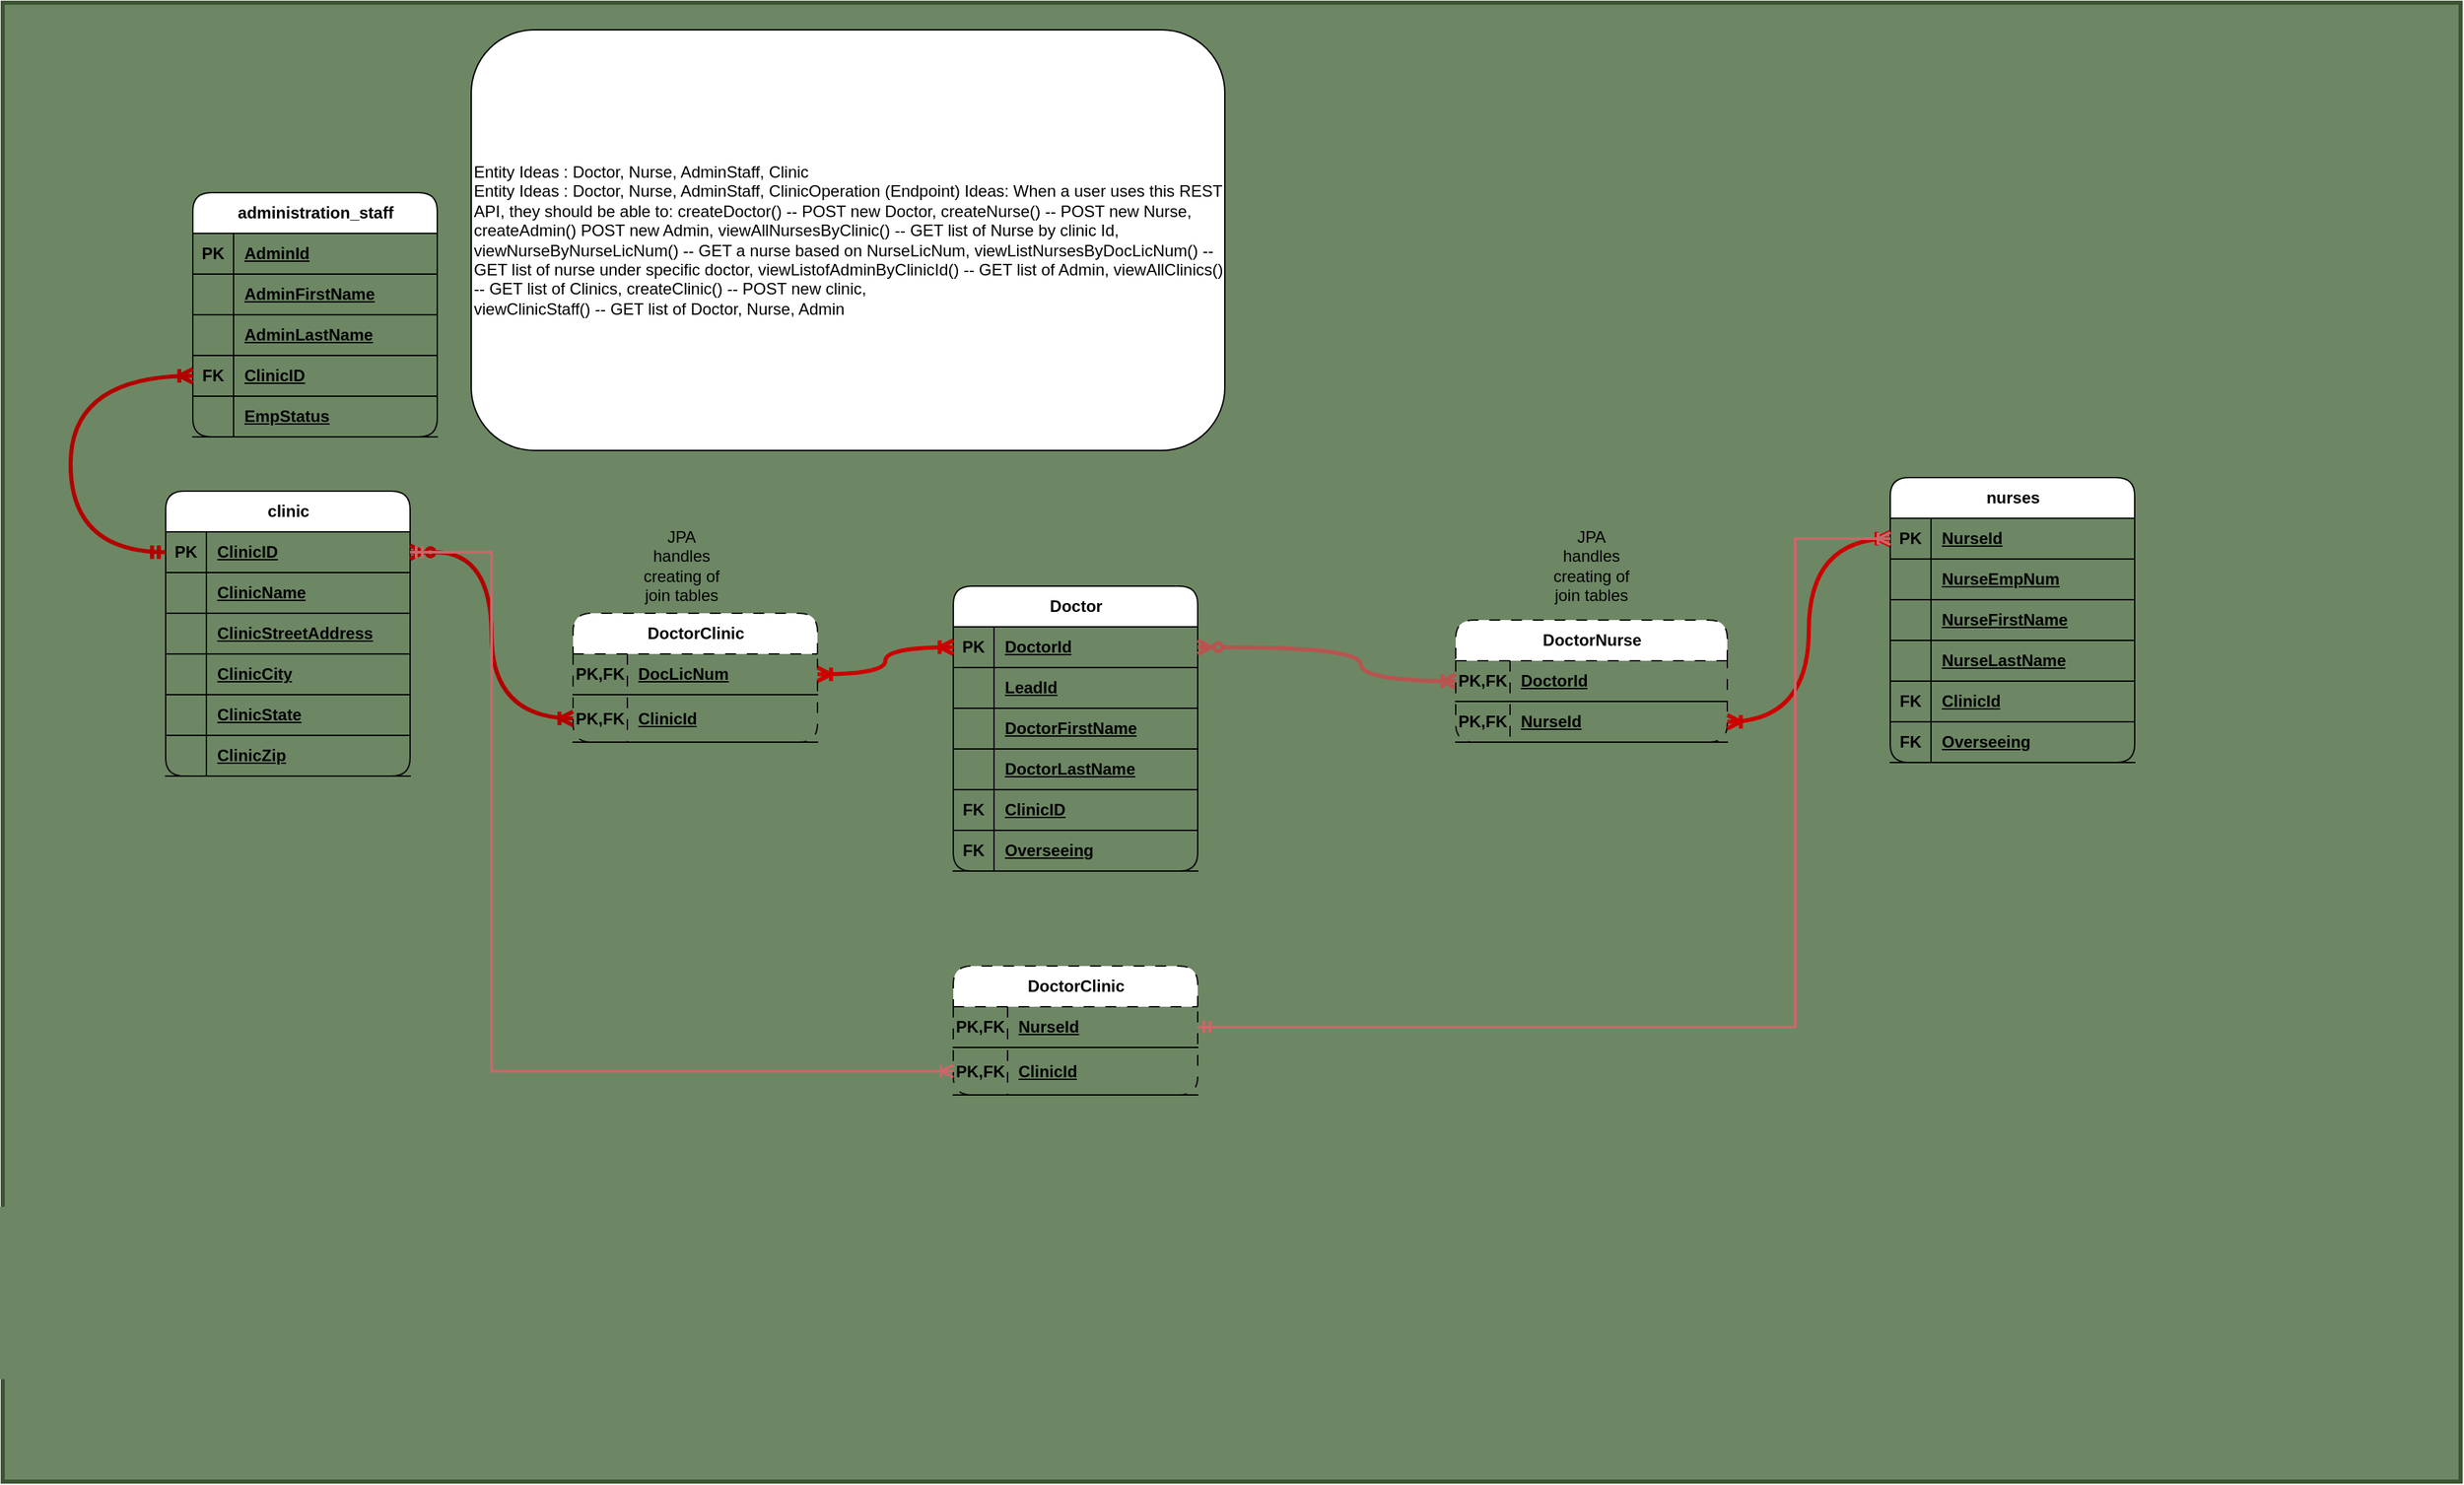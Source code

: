 <mxfile version="22.1.16" type="device">
  <diagram name="Page-1" id="QCoa-lMiZy6haQCxAigq">
    <mxGraphModel dx="1247" dy="728" grid="1" gridSize="10" guides="1" tooltips="1" connect="1" arrows="1" fold="1" page="1" pageScale="1" pageWidth="850" pageHeight="1100" math="0" shadow="0">
      <root>
        <mxCell id="0" />
        <mxCell id="1" parent="0" />
        <mxCell id="-3ElCd8Z8MywudBfbo3r-109" value="" style="rounded=0;whiteSpace=wrap;html=1;fillColor=#6d8764;fontColor=#ffffff;strokeColor=#3A5431;strokeWidth=3;" parent="1" vertex="1">
          <mxGeometry x="210" y="30" width="1810" height="1090" as="geometry" />
        </mxCell>
        <mxCell id="-3ElCd8Z8MywudBfbo3r-34" value="clinic" style="shape=table;startSize=30;container=1;collapsible=1;childLayout=tableLayout;fixedRows=1;rowLines=0;fontStyle=1;align=center;resizeLast=1;html=1;strokeColor=#080808;swimlaneFillColor=none;rounded=1;perimeterSpacing=0;" parent="1" vertex="1">
          <mxGeometry x="330" y="390" width="180" height="210" as="geometry" />
        </mxCell>
        <mxCell id="-3ElCd8Z8MywudBfbo3r-35" value="" style="shape=tableRow;horizontal=0;startSize=0;swimlaneHead=0;swimlaneBody=0;fillColor=none;collapsible=0;dropTarget=0;points=[[0,0.5],[1,0.5]];portConstraint=eastwest;top=0;left=0;right=0;bottom=1;" parent="-3ElCd8Z8MywudBfbo3r-34" vertex="1">
          <mxGeometry y="30" width="180" height="30" as="geometry" />
        </mxCell>
        <mxCell id="-3ElCd8Z8MywudBfbo3r-36" value="PK" style="shape=partialRectangle;connectable=0;fillColor=none;top=0;left=0;bottom=0;right=0;fontStyle=1;overflow=hidden;whiteSpace=wrap;html=1;" parent="-3ElCd8Z8MywudBfbo3r-35" vertex="1">
          <mxGeometry width="30" height="30" as="geometry">
            <mxRectangle width="30" height="30" as="alternateBounds" />
          </mxGeometry>
        </mxCell>
        <mxCell id="-3ElCd8Z8MywudBfbo3r-37" value="ClinicID" style="shape=partialRectangle;connectable=0;fillColor=none;top=0;left=0;bottom=0;right=0;align=left;spacingLeft=6;fontStyle=5;overflow=hidden;whiteSpace=wrap;html=1;" parent="-3ElCd8Z8MywudBfbo3r-35" vertex="1">
          <mxGeometry x="30" width="150" height="30" as="geometry">
            <mxRectangle width="150" height="30" as="alternateBounds" />
          </mxGeometry>
        </mxCell>
        <mxCell id="-3ElCd8Z8MywudBfbo3r-47" value="" style="shape=tableRow;horizontal=0;startSize=0;swimlaneHead=0;swimlaneBody=0;fillColor=none;collapsible=0;dropTarget=0;points=[[0,0.5],[1,0.5]];portConstraint=eastwest;top=0;left=0;right=0;bottom=1;" parent="-3ElCd8Z8MywudBfbo3r-34" vertex="1">
          <mxGeometry y="60" width="180" height="30" as="geometry" />
        </mxCell>
        <mxCell id="-3ElCd8Z8MywudBfbo3r-48" value="" style="shape=partialRectangle;connectable=0;fillColor=none;top=0;left=0;bottom=0;right=0;fontStyle=1;overflow=hidden;whiteSpace=wrap;html=1;" parent="-3ElCd8Z8MywudBfbo3r-47" vertex="1">
          <mxGeometry width="30" height="30" as="geometry">
            <mxRectangle width="30" height="30" as="alternateBounds" />
          </mxGeometry>
        </mxCell>
        <mxCell id="-3ElCd8Z8MywudBfbo3r-49" value="ClinicName" style="shape=partialRectangle;connectable=0;fillColor=none;top=0;left=0;bottom=0;right=0;align=left;spacingLeft=6;fontStyle=5;overflow=hidden;whiteSpace=wrap;html=1;" parent="-3ElCd8Z8MywudBfbo3r-47" vertex="1">
          <mxGeometry x="30" width="150" height="30" as="geometry">
            <mxRectangle width="150" height="30" as="alternateBounds" />
          </mxGeometry>
        </mxCell>
        <mxCell id="-3ElCd8Z8MywudBfbo3r-50" value="" style="shape=tableRow;horizontal=0;startSize=0;swimlaneHead=0;swimlaneBody=0;fillColor=none;collapsible=0;dropTarget=0;points=[[0,0.5],[1,0.5]];portConstraint=eastwest;top=0;left=0;right=0;bottom=1;" parent="-3ElCd8Z8MywudBfbo3r-34" vertex="1">
          <mxGeometry y="90" width="180" height="30" as="geometry" />
        </mxCell>
        <mxCell id="-3ElCd8Z8MywudBfbo3r-51" value="" style="shape=partialRectangle;connectable=0;fillColor=none;top=0;left=0;bottom=0;right=0;fontStyle=1;overflow=hidden;whiteSpace=wrap;html=1;" parent="-3ElCd8Z8MywudBfbo3r-50" vertex="1">
          <mxGeometry width="30" height="30" as="geometry">
            <mxRectangle width="30" height="30" as="alternateBounds" />
          </mxGeometry>
        </mxCell>
        <mxCell id="-3ElCd8Z8MywudBfbo3r-52" value="ClinicStreetAddress" style="shape=partialRectangle;connectable=0;fillColor=none;top=0;left=0;bottom=0;right=0;align=left;spacingLeft=6;fontStyle=5;overflow=hidden;whiteSpace=wrap;html=1;" parent="-3ElCd8Z8MywudBfbo3r-50" vertex="1">
          <mxGeometry x="30" width="150" height="30" as="geometry">
            <mxRectangle width="150" height="30" as="alternateBounds" />
          </mxGeometry>
        </mxCell>
        <mxCell id="-3ElCd8Z8MywudBfbo3r-56" value="" style="shape=tableRow;horizontal=0;startSize=0;swimlaneHead=0;swimlaneBody=0;fillColor=none;collapsible=0;dropTarget=0;points=[[0,0.5],[1,0.5]];portConstraint=eastwest;top=0;left=0;right=0;bottom=1;" parent="-3ElCd8Z8MywudBfbo3r-34" vertex="1">
          <mxGeometry y="120" width="180" height="30" as="geometry" />
        </mxCell>
        <mxCell id="-3ElCd8Z8MywudBfbo3r-57" value="" style="shape=partialRectangle;connectable=0;fillColor=none;top=0;left=0;bottom=0;right=0;fontStyle=1;overflow=hidden;whiteSpace=wrap;html=1;" parent="-3ElCd8Z8MywudBfbo3r-56" vertex="1">
          <mxGeometry width="30" height="30" as="geometry">
            <mxRectangle width="30" height="30" as="alternateBounds" />
          </mxGeometry>
        </mxCell>
        <mxCell id="-3ElCd8Z8MywudBfbo3r-58" value="ClinicCity" style="shape=partialRectangle;connectable=0;fillColor=none;top=0;left=0;bottom=0;right=0;align=left;spacingLeft=6;fontStyle=5;overflow=hidden;whiteSpace=wrap;html=1;" parent="-3ElCd8Z8MywudBfbo3r-56" vertex="1">
          <mxGeometry x="30" width="150" height="30" as="geometry">
            <mxRectangle width="150" height="30" as="alternateBounds" />
          </mxGeometry>
        </mxCell>
        <mxCell id="-3ElCd8Z8MywudBfbo3r-59" value="" style="shape=tableRow;horizontal=0;startSize=0;swimlaneHead=0;swimlaneBody=0;fillColor=none;collapsible=0;dropTarget=0;points=[[0,0.5],[1,0.5]];portConstraint=eastwest;top=0;left=0;right=0;bottom=1;" parent="-3ElCd8Z8MywudBfbo3r-34" vertex="1">
          <mxGeometry y="150" width="180" height="30" as="geometry" />
        </mxCell>
        <mxCell id="-3ElCd8Z8MywudBfbo3r-60" value="" style="shape=partialRectangle;connectable=0;fillColor=none;top=0;left=0;bottom=0;right=0;fontStyle=1;overflow=hidden;whiteSpace=wrap;html=1;" parent="-3ElCd8Z8MywudBfbo3r-59" vertex="1">
          <mxGeometry width="30" height="30" as="geometry">
            <mxRectangle width="30" height="30" as="alternateBounds" />
          </mxGeometry>
        </mxCell>
        <mxCell id="-3ElCd8Z8MywudBfbo3r-61" value="ClinicState" style="shape=partialRectangle;connectable=0;fillColor=none;top=0;left=0;bottom=0;right=0;align=left;spacingLeft=6;fontStyle=5;overflow=hidden;whiteSpace=wrap;html=1;" parent="-3ElCd8Z8MywudBfbo3r-59" vertex="1">
          <mxGeometry x="30" width="150" height="30" as="geometry">
            <mxRectangle width="150" height="30" as="alternateBounds" />
          </mxGeometry>
        </mxCell>
        <mxCell id="-3ElCd8Z8MywudBfbo3r-62" value="" style="shape=tableRow;horizontal=0;startSize=0;swimlaneHead=0;swimlaneBody=0;fillColor=none;collapsible=0;dropTarget=0;points=[[0,0.5],[1,0.5]];portConstraint=eastwest;top=0;left=0;right=0;bottom=1;" parent="-3ElCd8Z8MywudBfbo3r-34" vertex="1">
          <mxGeometry y="180" width="180" height="30" as="geometry" />
        </mxCell>
        <mxCell id="-3ElCd8Z8MywudBfbo3r-63" value="" style="shape=partialRectangle;connectable=0;fillColor=none;top=0;left=0;bottom=0;right=0;fontStyle=1;overflow=hidden;whiteSpace=wrap;html=1;" parent="-3ElCd8Z8MywudBfbo3r-62" vertex="1">
          <mxGeometry width="30" height="30" as="geometry">
            <mxRectangle width="30" height="30" as="alternateBounds" />
          </mxGeometry>
        </mxCell>
        <mxCell id="-3ElCd8Z8MywudBfbo3r-64" value="ClinicZip" style="shape=partialRectangle;connectable=0;fillColor=none;top=0;left=0;bottom=0;right=0;align=left;spacingLeft=6;fontStyle=5;overflow=hidden;whiteSpace=wrap;html=1;" parent="-3ElCd8Z8MywudBfbo3r-62" vertex="1">
          <mxGeometry x="30" width="150" height="30" as="geometry">
            <mxRectangle width="150" height="30" as="alternateBounds" />
          </mxGeometry>
        </mxCell>
        <mxCell id="-3ElCd8Z8MywudBfbo3r-65" value="Doctor" style="shape=table;startSize=30;container=1;collapsible=1;childLayout=tableLayout;fixedRows=1;rowLines=0;fontStyle=1;align=center;resizeLast=1;html=1;strokeColor=#080808;rounded=1;swimlaneLine=1;" parent="1" vertex="1">
          <mxGeometry x="910" y="460" width="180" height="210" as="geometry" />
        </mxCell>
        <mxCell id="-3ElCd8Z8MywudBfbo3r-66" value="" style="shape=tableRow;horizontal=0;startSize=0;swimlaneHead=0;swimlaneBody=0;fillColor=none;collapsible=0;dropTarget=0;points=[[0,0.5],[1,0.5]];portConstraint=eastwest;top=0;left=0;right=0;bottom=1;" parent="-3ElCd8Z8MywudBfbo3r-65" vertex="1">
          <mxGeometry y="30" width="180" height="30" as="geometry" />
        </mxCell>
        <mxCell id="-3ElCd8Z8MywudBfbo3r-67" value="PK" style="shape=partialRectangle;connectable=0;fillColor=none;top=0;left=0;bottom=0;right=0;fontStyle=1;overflow=hidden;whiteSpace=wrap;html=1;" parent="-3ElCd8Z8MywudBfbo3r-66" vertex="1">
          <mxGeometry width="30" height="30" as="geometry">
            <mxRectangle width="30" height="30" as="alternateBounds" />
          </mxGeometry>
        </mxCell>
        <mxCell id="-3ElCd8Z8MywudBfbo3r-68" value="DoctorId" style="shape=partialRectangle;connectable=0;fillColor=none;top=0;left=0;bottom=0;right=0;align=left;spacingLeft=6;fontStyle=5;overflow=hidden;whiteSpace=wrap;html=1;" parent="-3ElCd8Z8MywudBfbo3r-66" vertex="1">
          <mxGeometry x="30" width="150" height="30" as="geometry">
            <mxRectangle width="150" height="30" as="alternateBounds" />
          </mxGeometry>
        </mxCell>
        <mxCell id="-3ElCd8Z8MywudBfbo3r-69" value="" style="shape=tableRow;horizontal=0;startSize=0;swimlaneHead=0;swimlaneBody=0;fillColor=none;collapsible=0;dropTarget=0;points=[[0,0.5],[1,0.5]];portConstraint=eastwest;top=0;left=0;right=0;bottom=1;" parent="-3ElCd8Z8MywudBfbo3r-65" vertex="1">
          <mxGeometry y="60" width="180" height="30" as="geometry" />
        </mxCell>
        <mxCell id="-3ElCd8Z8MywudBfbo3r-70" value="" style="shape=partialRectangle;connectable=0;fillColor=none;top=0;left=0;bottom=0;right=0;fontStyle=1;overflow=hidden;whiteSpace=wrap;html=1;" parent="-3ElCd8Z8MywudBfbo3r-69" vertex="1">
          <mxGeometry width="30" height="30" as="geometry">
            <mxRectangle width="30" height="30" as="alternateBounds" />
          </mxGeometry>
        </mxCell>
        <mxCell id="-3ElCd8Z8MywudBfbo3r-71" value="LeadId" style="shape=partialRectangle;connectable=0;fillColor=none;top=0;left=0;bottom=0;right=0;align=left;spacingLeft=6;fontStyle=5;overflow=hidden;whiteSpace=wrap;html=1;" parent="-3ElCd8Z8MywudBfbo3r-69" vertex="1">
          <mxGeometry x="30" width="150" height="30" as="geometry">
            <mxRectangle width="150" height="30" as="alternateBounds" />
          </mxGeometry>
        </mxCell>
        <mxCell id="-3ElCd8Z8MywudBfbo3r-72" value="" style="shape=tableRow;horizontal=0;startSize=0;swimlaneHead=0;swimlaneBody=0;fillColor=none;collapsible=0;dropTarget=0;points=[[0,0.5],[1,0.5]];portConstraint=eastwest;top=0;left=0;right=0;bottom=1;" parent="-3ElCd8Z8MywudBfbo3r-65" vertex="1">
          <mxGeometry y="90" width="180" height="30" as="geometry" />
        </mxCell>
        <mxCell id="-3ElCd8Z8MywudBfbo3r-73" value="" style="shape=partialRectangle;connectable=0;fillColor=none;top=0;left=0;bottom=0;right=0;fontStyle=1;overflow=hidden;whiteSpace=wrap;html=1;" parent="-3ElCd8Z8MywudBfbo3r-72" vertex="1">
          <mxGeometry width="30" height="30" as="geometry">
            <mxRectangle width="30" height="30" as="alternateBounds" />
          </mxGeometry>
        </mxCell>
        <mxCell id="-3ElCd8Z8MywudBfbo3r-74" value="DoctorFirstName" style="shape=partialRectangle;connectable=0;fillColor=none;top=0;left=0;bottom=0;right=0;align=left;spacingLeft=6;fontStyle=5;overflow=hidden;whiteSpace=wrap;html=1;" parent="-3ElCd8Z8MywudBfbo3r-72" vertex="1">
          <mxGeometry x="30" width="150" height="30" as="geometry">
            <mxRectangle width="150" height="30" as="alternateBounds" />
          </mxGeometry>
        </mxCell>
        <mxCell id="-3ElCd8Z8MywudBfbo3r-158" style="shape=tableRow;horizontal=0;startSize=0;swimlaneHead=0;swimlaneBody=0;fillColor=none;collapsible=0;dropTarget=0;points=[[0,0.5],[1,0.5]];portConstraint=eastwest;top=0;left=0;right=0;bottom=1;" parent="-3ElCd8Z8MywudBfbo3r-65" vertex="1">
          <mxGeometry y="120" width="180" height="30" as="geometry" />
        </mxCell>
        <mxCell id="-3ElCd8Z8MywudBfbo3r-159" style="shape=partialRectangle;connectable=0;fillColor=none;top=0;left=0;bottom=0;right=0;fontStyle=1;overflow=hidden;whiteSpace=wrap;html=1;" parent="-3ElCd8Z8MywudBfbo3r-158" vertex="1">
          <mxGeometry width="30" height="30" as="geometry">
            <mxRectangle width="30" height="30" as="alternateBounds" />
          </mxGeometry>
        </mxCell>
        <mxCell id="-3ElCd8Z8MywudBfbo3r-160" value="DoctorLastName" style="shape=partialRectangle;connectable=0;fillColor=none;top=0;left=0;bottom=0;right=0;align=left;spacingLeft=6;fontStyle=5;overflow=hidden;whiteSpace=wrap;html=1;" parent="-3ElCd8Z8MywudBfbo3r-158" vertex="1">
          <mxGeometry x="30" width="150" height="30" as="geometry">
            <mxRectangle width="150" height="30" as="alternateBounds" />
          </mxGeometry>
        </mxCell>
        <mxCell id="-3ElCd8Z8MywudBfbo3r-84" value="" style="shape=tableRow;horizontal=0;startSize=0;swimlaneHead=0;swimlaneBody=0;fillColor=none;collapsible=0;dropTarget=0;points=[[0,0.5],[1,0.5]];portConstraint=eastwest;top=0;left=0;right=0;bottom=1;" parent="-3ElCd8Z8MywudBfbo3r-65" vertex="1">
          <mxGeometry y="150" width="180" height="30" as="geometry" />
        </mxCell>
        <mxCell id="-3ElCd8Z8MywudBfbo3r-85" value="FK" style="shape=partialRectangle;connectable=0;fillColor=none;top=0;left=0;bottom=0;right=0;fontStyle=1;overflow=hidden;whiteSpace=wrap;html=1;" parent="-3ElCd8Z8MywudBfbo3r-84" vertex="1">
          <mxGeometry width="30" height="30" as="geometry">
            <mxRectangle width="30" height="30" as="alternateBounds" />
          </mxGeometry>
        </mxCell>
        <mxCell id="-3ElCd8Z8MywudBfbo3r-86" value="ClinicID" style="shape=partialRectangle;connectable=0;fillColor=none;top=0;left=0;bottom=0;right=0;align=left;spacingLeft=6;fontStyle=5;overflow=hidden;whiteSpace=wrap;html=1;" parent="-3ElCd8Z8MywudBfbo3r-84" vertex="1">
          <mxGeometry x="30" width="150" height="30" as="geometry">
            <mxRectangle width="150" height="30" as="alternateBounds" />
          </mxGeometry>
        </mxCell>
        <mxCell id="-3ElCd8Z8MywudBfbo3r-177" style="shape=tableRow;horizontal=0;startSize=0;swimlaneHead=0;swimlaneBody=0;fillColor=none;collapsible=0;dropTarget=0;points=[[0,0.5],[1,0.5]];portConstraint=eastwest;top=0;left=0;right=0;bottom=1;" parent="-3ElCd8Z8MywudBfbo3r-65" vertex="1">
          <mxGeometry y="180" width="180" height="30" as="geometry" />
        </mxCell>
        <mxCell id="-3ElCd8Z8MywudBfbo3r-178" value="FK" style="shape=partialRectangle;connectable=0;fillColor=none;top=0;left=0;bottom=0;right=0;fontStyle=1;overflow=hidden;whiteSpace=wrap;html=1;" parent="-3ElCd8Z8MywudBfbo3r-177" vertex="1">
          <mxGeometry width="30" height="30" as="geometry">
            <mxRectangle width="30" height="30" as="alternateBounds" />
          </mxGeometry>
        </mxCell>
        <mxCell id="-3ElCd8Z8MywudBfbo3r-179" value="Overseeing" style="shape=partialRectangle;connectable=0;fillColor=none;top=0;left=0;bottom=0;right=0;align=left;spacingLeft=6;fontStyle=5;overflow=hidden;whiteSpace=wrap;html=1;" parent="-3ElCd8Z8MywudBfbo3r-177" vertex="1">
          <mxGeometry x="30" width="150" height="30" as="geometry">
            <mxRectangle width="150" height="30" as="alternateBounds" />
          </mxGeometry>
        </mxCell>
        <mxCell id="-3ElCd8Z8MywudBfbo3r-87" value="nurses" style="shape=table;startSize=30;container=1;collapsible=1;childLayout=tableLayout;fixedRows=1;rowLines=0;fontStyle=1;align=center;resizeLast=1;html=1;rounded=1;strokeColor=#080808;" parent="1" vertex="1">
          <mxGeometry x="1600" y="380" width="180" height="210" as="geometry" />
        </mxCell>
        <mxCell id="-3ElCd8Z8MywudBfbo3r-88" value="" style="shape=tableRow;horizontal=0;startSize=0;swimlaneHead=0;swimlaneBody=0;fillColor=none;collapsible=0;dropTarget=0;points=[[0,0.5],[1,0.5]];portConstraint=eastwest;top=0;left=0;right=0;bottom=1;" parent="-3ElCd8Z8MywudBfbo3r-87" vertex="1">
          <mxGeometry y="30" width="180" height="30" as="geometry" />
        </mxCell>
        <mxCell id="-3ElCd8Z8MywudBfbo3r-89" value="PK" style="shape=partialRectangle;connectable=0;fillColor=none;top=0;left=0;bottom=0;right=0;fontStyle=1;overflow=hidden;whiteSpace=wrap;html=1;" parent="-3ElCd8Z8MywudBfbo3r-88" vertex="1">
          <mxGeometry width="30" height="30" as="geometry">
            <mxRectangle width="30" height="30" as="alternateBounds" />
          </mxGeometry>
        </mxCell>
        <mxCell id="-3ElCd8Z8MywudBfbo3r-90" value="NurseId" style="shape=partialRectangle;connectable=0;fillColor=none;top=0;left=0;bottom=0;right=0;align=left;spacingLeft=6;fontStyle=5;overflow=hidden;whiteSpace=wrap;html=1;" parent="-3ElCd8Z8MywudBfbo3r-88" vertex="1">
          <mxGeometry x="30" width="150" height="30" as="geometry">
            <mxRectangle width="150" height="30" as="alternateBounds" />
          </mxGeometry>
        </mxCell>
        <mxCell id="-3ElCd8Z8MywudBfbo3r-91" value="" style="shape=tableRow;horizontal=0;startSize=0;swimlaneHead=0;swimlaneBody=0;fillColor=none;collapsible=0;dropTarget=0;points=[[0,0.5],[1,0.5]];portConstraint=eastwest;top=0;left=0;right=0;bottom=1;" parent="-3ElCd8Z8MywudBfbo3r-87" vertex="1">
          <mxGeometry y="60" width="180" height="30" as="geometry" />
        </mxCell>
        <mxCell id="-3ElCd8Z8MywudBfbo3r-92" value="" style="shape=partialRectangle;connectable=0;fillColor=none;top=0;left=0;bottom=0;right=0;fontStyle=1;overflow=hidden;whiteSpace=wrap;html=1;" parent="-3ElCd8Z8MywudBfbo3r-91" vertex="1">
          <mxGeometry width="30" height="30" as="geometry">
            <mxRectangle width="30" height="30" as="alternateBounds" />
          </mxGeometry>
        </mxCell>
        <mxCell id="-3ElCd8Z8MywudBfbo3r-93" value="NurseEmpNum" style="shape=partialRectangle;connectable=0;fillColor=none;top=0;left=0;bottom=0;right=0;align=left;spacingLeft=6;fontStyle=5;overflow=hidden;whiteSpace=wrap;html=1;" parent="-3ElCd8Z8MywudBfbo3r-91" vertex="1">
          <mxGeometry x="30" width="150" height="30" as="geometry">
            <mxRectangle width="150" height="30" as="alternateBounds" />
          </mxGeometry>
        </mxCell>
        <mxCell id="-3ElCd8Z8MywudBfbo3r-94" value="" style="shape=tableRow;horizontal=0;startSize=0;swimlaneHead=0;swimlaneBody=0;fillColor=none;collapsible=0;dropTarget=0;points=[[0,0.5],[1,0.5]];portConstraint=eastwest;top=0;left=0;right=0;bottom=1;" parent="-3ElCd8Z8MywudBfbo3r-87" vertex="1">
          <mxGeometry y="90" width="180" height="30" as="geometry" />
        </mxCell>
        <mxCell id="-3ElCd8Z8MywudBfbo3r-95" value="" style="shape=partialRectangle;connectable=0;fillColor=none;top=0;left=0;bottom=0;right=0;fontStyle=1;overflow=hidden;whiteSpace=wrap;html=1;" parent="-3ElCd8Z8MywudBfbo3r-94" vertex="1">
          <mxGeometry width="30" height="30" as="geometry">
            <mxRectangle width="30" height="30" as="alternateBounds" />
          </mxGeometry>
        </mxCell>
        <mxCell id="-3ElCd8Z8MywudBfbo3r-96" value="NurseFirstName" style="shape=partialRectangle;connectable=0;fillColor=none;top=0;left=0;bottom=0;right=0;align=left;spacingLeft=6;fontStyle=5;overflow=hidden;whiteSpace=wrap;html=1;" parent="-3ElCd8Z8MywudBfbo3r-94" vertex="1">
          <mxGeometry x="30" width="150" height="30" as="geometry">
            <mxRectangle width="150" height="30" as="alternateBounds" />
          </mxGeometry>
        </mxCell>
        <mxCell id="-3ElCd8Z8MywudBfbo3r-97" value="" style="shape=tableRow;horizontal=0;startSize=0;swimlaneHead=0;swimlaneBody=0;fillColor=none;collapsible=0;dropTarget=0;points=[[0,0.5],[1,0.5]];portConstraint=eastwest;top=0;left=0;right=0;bottom=1;" parent="-3ElCd8Z8MywudBfbo3r-87" vertex="1">
          <mxGeometry y="120" width="180" height="30" as="geometry" />
        </mxCell>
        <mxCell id="-3ElCd8Z8MywudBfbo3r-98" value="" style="shape=partialRectangle;connectable=0;fillColor=none;top=0;left=0;bottom=0;right=0;fontStyle=1;overflow=hidden;whiteSpace=wrap;html=1;" parent="-3ElCd8Z8MywudBfbo3r-97" vertex="1">
          <mxGeometry width="30" height="30" as="geometry">
            <mxRectangle width="30" height="30" as="alternateBounds" />
          </mxGeometry>
        </mxCell>
        <mxCell id="-3ElCd8Z8MywudBfbo3r-99" value="NurseLastName" style="shape=partialRectangle;connectable=0;fillColor=none;top=0;left=0;bottom=0;right=0;align=left;spacingLeft=6;fontStyle=5;overflow=hidden;whiteSpace=wrap;html=1;" parent="-3ElCd8Z8MywudBfbo3r-97" vertex="1">
          <mxGeometry x="30" width="150" height="30" as="geometry">
            <mxRectangle width="150" height="30" as="alternateBounds" />
          </mxGeometry>
        </mxCell>
        <mxCell id="-3ElCd8Z8MywudBfbo3r-103" value="" style="shape=tableRow;horizontal=0;startSize=0;swimlaneHead=0;swimlaneBody=0;fillColor=none;collapsible=0;dropTarget=0;points=[[0,0.5],[1,0.5]];portConstraint=eastwest;top=0;left=0;right=0;bottom=1;" parent="-3ElCd8Z8MywudBfbo3r-87" vertex="1">
          <mxGeometry y="150" width="180" height="30" as="geometry" />
        </mxCell>
        <mxCell id="-3ElCd8Z8MywudBfbo3r-104" value="FK" style="shape=partialRectangle;connectable=0;fillColor=none;top=0;left=0;bottom=0;right=0;fontStyle=1;overflow=hidden;whiteSpace=wrap;html=1;" parent="-3ElCd8Z8MywudBfbo3r-103" vertex="1">
          <mxGeometry width="30" height="30" as="geometry">
            <mxRectangle width="30" height="30" as="alternateBounds" />
          </mxGeometry>
        </mxCell>
        <mxCell id="-3ElCd8Z8MywudBfbo3r-105" value="ClinicId" style="shape=partialRectangle;connectable=0;fillColor=none;top=0;left=0;bottom=0;right=0;align=left;spacingLeft=6;fontStyle=5;overflow=hidden;whiteSpace=wrap;html=1;" parent="-3ElCd8Z8MywudBfbo3r-103" vertex="1">
          <mxGeometry x="30" width="150" height="30" as="geometry">
            <mxRectangle width="150" height="30" as="alternateBounds" />
          </mxGeometry>
        </mxCell>
        <mxCell id="-3ElCd8Z8MywudBfbo3r-106" value="" style="shape=tableRow;horizontal=0;startSize=0;swimlaneHead=0;swimlaneBody=0;fillColor=none;collapsible=0;dropTarget=0;points=[[0,0.5],[1,0.5]];portConstraint=eastwest;top=0;left=0;right=0;bottom=1;" parent="-3ElCd8Z8MywudBfbo3r-87" vertex="1">
          <mxGeometry y="180" width="180" height="30" as="geometry" />
        </mxCell>
        <mxCell id="-3ElCd8Z8MywudBfbo3r-107" value="FK" style="shape=partialRectangle;connectable=0;fillColor=none;top=0;left=0;bottom=0;right=0;fontStyle=1;overflow=hidden;whiteSpace=wrap;html=1;" parent="-3ElCd8Z8MywudBfbo3r-106" vertex="1">
          <mxGeometry width="30" height="30" as="geometry">
            <mxRectangle width="30" height="30" as="alternateBounds" />
          </mxGeometry>
        </mxCell>
        <mxCell id="-3ElCd8Z8MywudBfbo3r-108" value="Overseeing" style="shape=partialRectangle;connectable=0;fillColor=none;top=0;left=0;bottom=0;right=0;align=left;spacingLeft=6;fontStyle=5;overflow=hidden;whiteSpace=wrap;html=1;" parent="-3ElCd8Z8MywudBfbo3r-106" vertex="1">
          <mxGeometry x="30" width="150" height="30" as="geometry">
            <mxRectangle width="150" height="30" as="alternateBounds" />
          </mxGeometry>
        </mxCell>
        <mxCell id="-3ElCd8Z8MywudBfbo3r-110" value="administration_staff" style="shape=table;startSize=30;container=1;collapsible=1;childLayout=tableLayout;fixedRows=1;rowLines=0;fontStyle=1;align=center;resizeLast=1;html=1;strokeColor=#080808;rounded=1;" parent="1" vertex="1">
          <mxGeometry x="350" y="170" width="180" height="180" as="geometry" />
        </mxCell>
        <mxCell id="-3ElCd8Z8MywudBfbo3r-111" value="" style="shape=tableRow;horizontal=0;startSize=0;swimlaneHead=0;swimlaneBody=0;fillColor=none;collapsible=0;dropTarget=0;points=[[0,0.5],[1,0.5]];portConstraint=eastwest;top=0;left=0;right=0;bottom=1;" parent="-3ElCd8Z8MywudBfbo3r-110" vertex="1">
          <mxGeometry y="30" width="180" height="30" as="geometry" />
        </mxCell>
        <mxCell id="-3ElCd8Z8MywudBfbo3r-112" value="PK" style="shape=partialRectangle;connectable=0;fillColor=none;top=0;left=0;bottom=0;right=0;fontStyle=1;overflow=hidden;whiteSpace=wrap;html=1;" parent="-3ElCd8Z8MywudBfbo3r-111" vertex="1">
          <mxGeometry width="30" height="30" as="geometry">
            <mxRectangle width="30" height="30" as="alternateBounds" />
          </mxGeometry>
        </mxCell>
        <mxCell id="-3ElCd8Z8MywudBfbo3r-113" value="AdminId" style="shape=partialRectangle;connectable=0;fillColor=none;top=0;left=0;bottom=0;right=0;align=left;spacingLeft=6;fontStyle=5;overflow=hidden;whiteSpace=wrap;html=1;" parent="-3ElCd8Z8MywudBfbo3r-111" vertex="1">
          <mxGeometry x="30" width="150" height="30" as="geometry">
            <mxRectangle width="150" height="30" as="alternateBounds" />
          </mxGeometry>
        </mxCell>
        <mxCell id="-3ElCd8Z8MywudBfbo3r-114" value="" style="shape=tableRow;horizontal=0;startSize=0;swimlaneHead=0;swimlaneBody=0;fillColor=none;collapsible=0;dropTarget=0;points=[[0,0.5],[1,0.5]];portConstraint=eastwest;top=0;left=0;right=0;bottom=1;" parent="-3ElCd8Z8MywudBfbo3r-110" vertex="1">
          <mxGeometry y="60" width="180" height="30" as="geometry" />
        </mxCell>
        <mxCell id="-3ElCd8Z8MywudBfbo3r-115" value="" style="shape=partialRectangle;connectable=0;fillColor=none;top=0;left=0;bottom=0;right=0;fontStyle=1;overflow=hidden;whiteSpace=wrap;html=1;" parent="-3ElCd8Z8MywudBfbo3r-114" vertex="1">
          <mxGeometry width="30" height="30" as="geometry">
            <mxRectangle width="30" height="30" as="alternateBounds" />
          </mxGeometry>
        </mxCell>
        <mxCell id="-3ElCd8Z8MywudBfbo3r-116" value="AdminFirstName" style="shape=partialRectangle;connectable=0;fillColor=none;top=0;left=0;bottom=0;right=0;align=left;spacingLeft=6;fontStyle=5;overflow=hidden;whiteSpace=wrap;html=1;" parent="-3ElCd8Z8MywudBfbo3r-114" vertex="1">
          <mxGeometry x="30" width="150" height="30" as="geometry">
            <mxRectangle width="150" height="30" as="alternateBounds" />
          </mxGeometry>
        </mxCell>
        <mxCell id="-3ElCd8Z8MywudBfbo3r-117" value="" style="shape=tableRow;horizontal=0;startSize=0;swimlaneHead=0;swimlaneBody=0;fillColor=none;collapsible=0;dropTarget=0;points=[[0,0.5],[1,0.5]];portConstraint=eastwest;top=0;left=0;right=0;bottom=1;" parent="-3ElCd8Z8MywudBfbo3r-110" vertex="1">
          <mxGeometry y="90" width="180" height="30" as="geometry" />
        </mxCell>
        <mxCell id="-3ElCd8Z8MywudBfbo3r-118" value="" style="shape=partialRectangle;connectable=0;fillColor=none;top=0;left=0;bottom=0;right=0;fontStyle=1;overflow=hidden;whiteSpace=wrap;html=1;" parent="-3ElCd8Z8MywudBfbo3r-117" vertex="1">
          <mxGeometry width="30" height="30" as="geometry">
            <mxRectangle width="30" height="30" as="alternateBounds" />
          </mxGeometry>
        </mxCell>
        <mxCell id="-3ElCd8Z8MywudBfbo3r-119" value="AdminLastName" style="shape=partialRectangle;connectable=0;fillColor=none;top=0;left=0;bottom=0;right=0;align=left;spacingLeft=6;fontStyle=5;overflow=hidden;whiteSpace=wrap;html=1;" parent="-3ElCd8Z8MywudBfbo3r-117" vertex="1">
          <mxGeometry x="30" width="150" height="30" as="geometry">
            <mxRectangle width="150" height="30" as="alternateBounds" />
          </mxGeometry>
        </mxCell>
        <mxCell id="-3ElCd8Z8MywudBfbo3r-129" value="" style="shape=tableRow;horizontal=0;startSize=0;swimlaneHead=0;swimlaneBody=0;fillColor=none;collapsible=0;dropTarget=0;points=[[0,0.5],[1,0.5]];portConstraint=eastwest;top=0;left=0;right=0;bottom=1;" parent="-3ElCd8Z8MywudBfbo3r-110" vertex="1">
          <mxGeometry y="120" width="180" height="30" as="geometry" />
        </mxCell>
        <mxCell id="-3ElCd8Z8MywudBfbo3r-130" value="FK" style="shape=partialRectangle;connectable=0;fillColor=none;top=0;left=0;bottom=0;right=0;fontStyle=1;overflow=hidden;whiteSpace=wrap;html=1;" parent="-3ElCd8Z8MywudBfbo3r-129" vertex="1">
          <mxGeometry width="30" height="30" as="geometry">
            <mxRectangle width="30" height="30" as="alternateBounds" />
          </mxGeometry>
        </mxCell>
        <mxCell id="-3ElCd8Z8MywudBfbo3r-131" value="ClinicID" style="shape=partialRectangle;connectable=0;fillColor=none;top=0;left=0;bottom=0;right=0;align=left;spacingLeft=6;fontStyle=5;overflow=hidden;whiteSpace=wrap;html=1;" parent="-3ElCd8Z8MywudBfbo3r-129" vertex="1">
          <mxGeometry x="30" width="150" height="30" as="geometry">
            <mxRectangle width="150" height="30" as="alternateBounds" />
          </mxGeometry>
        </mxCell>
        <mxCell id="-3ElCd8Z8MywudBfbo3r-173" style="shape=tableRow;horizontal=0;startSize=0;swimlaneHead=0;swimlaneBody=0;fillColor=none;collapsible=0;dropTarget=0;points=[[0,0.5],[1,0.5]];portConstraint=eastwest;top=0;left=0;right=0;bottom=1;" parent="-3ElCd8Z8MywudBfbo3r-110" vertex="1">
          <mxGeometry y="150" width="180" height="30" as="geometry" />
        </mxCell>
        <mxCell id="-3ElCd8Z8MywudBfbo3r-174" style="shape=partialRectangle;connectable=0;fillColor=none;top=0;left=0;bottom=0;right=0;fontStyle=1;overflow=hidden;whiteSpace=wrap;html=1;" parent="-3ElCd8Z8MywudBfbo3r-173" vertex="1">
          <mxGeometry width="30" height="30" as="geometry">
            <mxRectangle width="30" height="30" as="alternateBounds" />
          </mxGeometry>
        </mxCell>
        <mxCell id="-3ElCd8Z8MywudBfbo3r-175" value="EmpStatus" style="shape=partialRectangle;connectable=0;fillColor=none;top=0;left=0;bottom=0;right=0;align=left;spacingLeft=6;fontStyle=5;overflow=hidden;whiteSpace=wrap;html=1;" parent="-3ElCd8Z8MywudBfbo3r-173" vertex="1">
          <mxGeometry x="30" width="150" height="30" as="geometry">
            <mxRectangle width="150" height="30" as="alternateBounds" />
          </mxGeometry>
        </mxCell>
        <mxCell id="-3ElCd8Z8MywudBfbo3r-170" style="edgeStyle=orthogonalEdgeStyle;orthogonalLoop=1;jettySize=auto;html=1;exitX=1;exitY=0.5;exitDx=0;exitDy=0;entryX=0;entryY=0.5;entryDx=0;entryDy=0;endArrow=ERoneToMany;endFill=0;startArrow=ERzeroToMany;startFill=0;fillColor=#e51400;strokeColor=#B20000;strokeWidth=3;curved=1;" parent="1" source="-3ElCd8Z8MywudBfbo3r-35" target="xt3l5cFGsbigXVoNxXbE-6" edge="1">
          <mxGeometry relative="1" as="geometry" />
        </mxCell>
        <mxCell id="-3ElCd8Z8MywudBfbo3r-171" style="edgeStyle=orthogonalEdgeStyle;orthogonalLoop=1;jettySize=auto;html=1;exitX=1;exitY=0.5;exitDx=0;exitDy=0;endArrow=ERoneToMany;endFill=0;startArrow=ERzeroToMany;startFill=0;strokeWidth=3;fillColor=#f8cecc;strokeColor=#b85450;curved=1;gradientColor=#ea6b66;entryX=0;entryY=0.5;entryDx=0;entryDy=0;" parent="1" source="-3ElCd8Z8MywudBfbo3r-66" target="xt3l5cFGsbigXVoNxXbE-34" edge="1">
          <mxGeometry relative="1" as="geometry">
            <mxPoint x="1100.0" y="490.0" as="sourcePoint" />
            <Array as="points">
              <mxPoint x="1210" y="505" />
              <mxPoint x="1210" y="530" />
            </Array>
          </mxGeometry>
        </mxCell>
        <mxCell id="-3ElCd8Z8MywudBfbo3r-176" style="edgeStyle=orthogonalEdgeStyle;orthogonalLoop=1;jettySize=auto;html=1;exitX=0;exitY=0.5;exitDx=0;exitDy=0;entryX=0;entryY=0.5;entryDx=0;entryDy=0;endArrow=ERoneToMany;endFill=0;startArrow=ERmandOne;startFill=0;strokeWidth=3;curved=1;fillColor=#e51400;strokeColor=#B20000;" parent="1" source="-3ElCd8Z8MywudBfbo3r-35" target="-3ElCd8Z8MywudBfbo3r-129" edge="1">
          <mxGeometry relative="1" as="geometry">
            <Array as="points">
              <mxPoint x="260" y="435" />
              <mxPoint x="260" y="305" />
            </Array>
          </mxGeometry>
        </mxCell>
        <mxCell id="_m1-MEPVuV4TrU3x_6vJ-1" value="Entity Ideas : Doctor, Nurse, AdminStaff, Clinic&lt;br&gt;Entity Ideas : Doctor, Nurse, AdminStaff, ClinicOperation (Endpoint) Ideas: When a user uses this REST API, they should be able to:&amp;nbsp;createDoctor() -- POST new Doctor, createNurse() -- POST new Nurse, createAdmin() POST new Admin, viewAllNursesByClinic() -- GET list of Nurse by clinic Id, viewNurseByNurseLicNum() -- GET a nurse based on NurseLicNum, viewListNursesByDocLicNum() -- GET list of nurse under specific doctor,&amp;nbsp;viewListofAdminByClinicId() -- GET list of Admin, viewAllClinics() -- GET list of Clinics, createClinic() -- POST new clinic,&lt;br&gt;viewClinicStaff() -- GET list of Doctor, Nurse, Admin" style="rounded=1;whiteSpace=wrap;html=1;align=left;" parent="1" vertex="1">
          <mxGeometry x="555" y="50" width="555" height="310" as="geometry" />
        </mxCell>
        <mxCell id="xt3l5cFGsbigXVoNxXbE-2" value="DoctorClinic" style="shape=table;startSize=30;container=1;collapsible=1;childLayout=tableLayout;fixedRows=1;rowLines=0;fontStyle=1;align=center;resizeLast=1;html=1;strokeColor=#080808;rounded=1;swimlaneLine=1;dashed=1;dashPattern=8 8;" vertex="1" parent="1">
          <mxGeometry x="630" y="480" width="180" height="95" as="geometry" />
        </mxCell>
        <mxCell id="xt3l5cFGsbigXVoNxXbE-3" value="" style="shape=tableRow;horizontal=0;startSize=0;swimlaneHead=0;swimlaneBody=0;fillColor=none;collapsible=0;dropTarget=0;points=[[0,0.5],[1,0.5]];portConstraint=eastwest;top=0;left=0;right=0;bottom=1;" vertex="1" parent="xt3l5cFGsbigXVoNxXbE-2">
          <mxGeometry y="30" width="180" height="30" as="geometry" />
        </mxCell>
        <mxCell id="xt3l5cFGsbigXVoNxXbE-4" value="PK,FK" style="shape=partialRectangle;connectable=0;fillColor=none;top=0;left=0;bottom=0;right=0;fontStyle=1;overflow=hidden;whiteSpace=wrap;html=1;" vertex="1" parent="xt3l5cFGsbigXVoNxXbE-3">
          <mxGeometry width="40" height="30" as="geometry">
            <mxRectangle width="40" height="30" as="alternateBounds" />
          </mxGeometry>
        </mxCell>
        <mxCell id="xt3l5cFGsbigXVoNxXbE-5" value="DocLicNum" style="shape=partialRectangle;connectable=0;fillColor=none;top=0;left=0;bottom=0;right=0;align=left;spacingLeft=6;fontStyle=5;overflow=hidden;whiteSpace=wrap;html=1;" vertex="1" parent="xt3l5cFGsbigXVoNxXbE-3">
          <mxGeometry x="40" width="140" height="30" as="geometry">
            <mxRectangle width="140" height="30" as="alternateBounds" />
          </mxGeometry>
        </mxCell>
        <mxCell id="xt3l5cFGsbigXVoNxXbE-6" value="" style="shape=tableRow;horizontal=0;startSize=0;swimlaneHead=0;swimlaneBody=0;fillColor=none;collapsible=0;dropTarget=0;points=[[0,0.5],[1,0.5]];portConstraint=eastwest;top=0;left=0;right=0;bottom=1;" vertex="1" parent="xt3l5cFGsbigXVoNxXbE-2">
          <mxGeometry y="60" width="180" height="35" as="geometry" />
        </mxCell>
        <mxCell id="xt3l5cFGsbigXVoNxXbE-7" value="PK,FK" style="shape=partialRectangle;connectable=0;fillColor=none;top=0;left=0;bottom=0;right=0;fontStyle=1;overflow=hidden;whiteSpace=wrap;html=1;" vertex="1" parent="xt3l5cFGsbigXVoNxXbE-6">
          <mxGeometry width="40" height="35" as="geometry">
            <mxRectangle width="40" height="35" as="alternateBounds" />
          </mxGeometry>
        </mxCell>
        <mxCell id="xt3l5cFGsbigXVoNxXbE-8" value="ClinicId" style="shape=partialRectangle;connectable=0;fillColor=none;top=0;left=0;bottom=0;right=0;align=left;spacingLeft=6;fontStyle=5;overflow=hidden;whiteSpace=wrap;html=1;" vertex="1" parent="xt3l5cFGsbigXVoNxXbE-6">
          <mxGeometry x="40" width="140" height="35" as="geometry">
            <mxRectangle width="140" height="35" as="alternateBounds" />
          </mxGeometry>
        </mxCell>
        <mxCell id="xt3l5cFGsbigXVoNxXbE-33" value="DoctorNurse" style="shape=table;startSize=30;container=1;collapsible=1;childLayout=tableLayout;fixedRows=1;rowLines=0;fontStyle=1;align=center;resizeLast=1;html=1;strokeColor=#080808;rounded=1;swimlaneLine=1;dashed=1;dashPattern=8 8;" vertex="1" parent="1">
          <mxGeometry x="1280" y="485" width="200" height="90" as="geometry" />
        </mxCell>
        <mxCell id="xt3l5cFGsbigXVoNxXbE-34" value="" style="shape=tableRow;horizontal=0;startSize=0;swimlaneHead=0;swimlaneBody=0;fillColor=none;collapsible=0;dropTarget=0;points=[[0,0.5],[1,0.5]];portConstraint=eastwest;top=0;left=0;right=0;bottom=1;" vertex="1" parent="xt3l5cFGsbigXVoNxXbE-33">
          <mxGeometry y="30" width="200" height="30" as="geometry" />
        </mxCell>
        <mxCell id="xt3l5cFGsbigXVoNxXbE-35" value="PK,FK" style="shape=partialRectangle;connectable=0;fillColor=none;top=0;left=0;bottom=0;right=0;fontStyle=1;overflow=hidden;whiteSpace=wrap;html=1;" vertex="1" parent="xt3l5cFGsbigXVoNxXbE-34">
          <mxGeometry width="40" height="30" as="geometry">
            <mxRectangle width="40" height="30" as="alternateBounds" />
          </mxGeometry>
        </mxCell>
        <mxCell id="xt3l5cFGsbigXVoNxXbE-36" value="DoctorId" style="shape=partialRectangle;connectable=0;fillColor=none;top=0;left=0;bottom=0;right=0;align=left;spacingLeft=6;fontStyle=5;overflow=hidden;whiteSpace=wrap;html=1;" vertex="1" parent="xt3l5cFGsbigXVoNxXbE-34">
          <mxGeometry x="40" width="160" height="30" as="geometry">
            <mxRectangle width="160" height="30" as="alternateBounds" />
          </mxGeometry>
        </mxCell>
        <mxCell id="xt3l5cFGsbigXVoNxXbE-37" value="" style="shape=tableRow;horizontal=0;startSize=0;swimlaneHead=0;swimlaneBody=0;fillColor=none;collapsible=0;dropTarget=0;points=[[0,0.5],[1,0.5]];portConstraint=eastwest;top=0;left=0;right=0;bottom=1;" vertex="1" parent="xt3l5cFGsbigXVoNxXbE-33">
          <mxGeometry y="60" width="200" height="30" as="geometry" />
        </mxCell>
        <mxCell id="xt3l5cFGsbigXVoNxXbE-38" value="PK,FK" style="shape=partialRectangle;connectable=0;fillColor=none;top=0;left=0;bottom=0;right=0;fontStyle=1;overflow=hidden;whiteSpace=wrap;html=1;" vertex="1" parent="xt3l5cFGsbigXVoNxXbE-37">
          <mxGeometry width="40" height="30" as="geometry">
            <mxRectangle width="40" height="30" as="alternateBounds" />
          </mxGeometry>
        </mxCell>
        <mxCell id="xt3l5cFGsbigXVoNxXbE-39" value="NurseId" style="shape=partialRectangle;connectable=0;fillColor=none;top=0;left=0;bottom=0;right=0;align=left;spacingLeft=6;fontStyle=5;overflow=hidden;whiteSpace=wrap;html=1;" vertex="1" parent="xt3l5cFGsbigXVoNxXbE-37">
          <mxGeometry x="40" width="160" height="30" as="geometry">
            <mxRectangle width="160" height="30" as="alternateBounds" />
          </mxGeometry>
        </mxCell>
        <mxCell id="xt3l5cFGsbigXVoNxXbE-64" style="edgeStyle=orthogonalEdgeStyle;rounded=0;orthogonalLoop=1;jettySize=auto;html=1;exitX=1;exitY=0.5;exitDx=0;exitDy=0;startArrow=ERoneToMany;startFill=0;endArrow=ERoneToMany;endFill=0;curved=1;strokeWidth=3;strokeColor=#CC0000;" edge="1" parent="1" source="xt3l5cFGsbigXVoNxXbE-3" target="-3ElCd8Z8MywudBfbo3r-66">
          <mxGeometry relative="1" as="geometry" />
        </mxCell>
        <mxCell id="xt3l5cFGsbigXVoNxXbE-65" style="edgeStyle=orthogonalEdgeStyle;rounded=0;orthogonalLoop=1;jettySize=auto;html=1;exitX=1;exitY=0.5;exitDx=0;exitDy=0;entryX=0;entryY=0.5;entryDx=0;entryDy=0;startArrow=ERoneToMany;startFill=0;endArrow=ERoneToMany;endFill=0;curved=1;strokeWidth=3;strokeColor=#CC0000;" edge="1" parent="1" source="xt3l5cFGsbigXVoNxXbE-37" target="-3ElCd8Z8MywudBfbo3r-88">
          <mxGeometry relative="1" as="geometry" />
        </mxCell>
        <mxCell id="xt3l5cFGsbigXVoNxXbE-66" value="JPA handles creating of join tables" style="text;html=1;align=center;verticalAlign=middle;whiteSpace=wrap;rounded=0;" vertex="1" parent="1">
          <mxGeometry x="680" y="430" width="60" height="30" as="geometry" />
        </mxCell>
        <mxCell id="xt3l5cFGsbigXVoNxXbE-67" value="JPA handles creating of join tables" style="text;html=1;align=center;verticalAlign=middle;whiteSpace=wrap;rounded=0;" vertex="1" parent="1">
          <mxGeometry x="1350" y="430" width="60" height="30" as="geometry" />
        </mxCell>
        <mxCell id="xt3l5cFGsbigXVoNxXbE-68" value="DoctorClinic" style="shape=table;startSize=30;container=1;collapsible=1;childLayout=tableLayout;fixedRows=1;rowLines=0;fontStyle=1;align=center;resizeLast=1;html=1;strokeColor=#080808;rounded=1;swimlaneLine=1;dashed=1;dashPattern=8 8;" vertex="1" parent="1">
          <mxGeometry x="910" y="740" width="180" height="95" as="geometry" />
        </mxCell>
        <mxCell id="xt3l5cFGsbigXVoNxXbE-69" value="" style="shape=tableRow;horizontal=0;startSize=0;swimlaneHead=0;swimlaneBody=0;fillColor=none;collapsible=0;dropTarget=0;points=[[0,0.5],[1,0.5]];portConstraint=eastwest;top=0;left=0;right=0;bottom=1;" vertex="1" parent="xt3l5cFGsbigXVoNxXbE-68">
          <mxGeometry y="30" width="180" height="30" as="geometry" />
        </mxCell>
        <mxCell id="xt3l5cFGsbigXVoNxXbE-70" value="PK,FK" style="shape=partialRectangle;connectable=0;fillColor=none;top=0;left=0;bottom=0;right=0;fontStyle=1;overflow=hidden;whiteSpace=wrap;html=1;" vertex="1" parent="xt3l5cFGsbigXVoNxXbE-69">
          <mxGeometry width="40" height="30" as="geometry">
            <mxRectangle width="40" height="30" as="alternateBounds" />
          </mxGeometry>
        </mxCell>
        <mxCell id="xt3l5cFGsbigXVoNxXbE-71" value="NurseId" style="shape=partialRectangle;connectable=0;fillColor=none;top=0;left=0;bottom=0;right=0;align=left;spacingLeft=6;fontStyle=5;overflow=hidden;whiteSpace=wrap;html=1;" vertex="1" parent="xt3l5cFGsbigXVoNxXbE-69">
          <mxGeometry x="40" width="140" height="30" as="geometry">
            <mxRectangle width="140" height="30" as="alternateBounds" />
          </mxGeometry>
        </mxCell>
        <mxCell id="xt3l5cFGsbigXVoNxXbE-72" value="" style="shape=tableRow;horizontal=0;startSize=0;swimlaneHead=0;swimlaneBody=0;fillColor=none;collapsible=0;dropTarget=0;points=[[0,0.5],[1,0.5]];portConstraint=eastwest;top=0;left=0;right=0;bottom=1;" vertex="1" parent="xt3l5cFGsbigXVoNxXbE-68">
          <mxGeometry y="60" width="180" height="35" as="geometry" />
        </mxCell>
        <mxCell id="xt3l5cFGsbigXVoNxXbE-73" value="PK,FK" style="shape=partialRectangle;connectable=0;fillColor=none;top=0;left=0;bottom=0;right=0;fontStyle=1;overflow=hidden;whiteSpace=wrap;html=1;" vertex="1" parent="xt3l5cFGsbigXVoNxXbE-72">
          <mxGeometry width="40" height="35" as="geometry">
            <mxRectangle width="40" height="35" as="alternateBounds" />
          </mxGeometry>
        </mxCell>
        <mxCell id="xt3l5cFGsbigXVoNxXbE-74" value="ClinicId" style="shape=partialRectangle;connectable=0;fillColor=none;top=0;left=0;bottom=0;right=0;align=left;spacingLeft=6;fontStyle=5;overflow=hidden;whiteSpace=wrap;html=1;" vertex="1" parent="xt3l5cFGsbigXVoNxXbE-72">
          <mxGeometry x="40" width="140" height="35" as="geometry">
            <mxRectangle width="140" height="35" as="alternateBounds" />
          </mxGeometry>
        </mxCell>
        <mxCell id="xt3l5cFGsbigXVoNxXbE-75" style="edgeStyle=orthogonalEdgeStyle;rounded=0;orthogonalLoop=1;jettySize=auto;html=1;exitX=1;exitY=0.5;exitDx=0;exitDy=0;entryX=0;entryY=0.5;entryDx=0;entryDy=0;startArrow=ERmandOne;startFill=0;endArrow=ERoneToMany;endFill=0;strokeWidth=2;fillColor=#a20025;strokeColor=#CC6669;" edge="1" parent="1">
          <mxGeometry relative="1" as="geometry">
            <mxPoint x="510" y="435" as="sourcePoint" />
            <mxPoint x="910" y="817.5" as="targetPoint" />
            <Array as="points">
              <mxPoint x="570" y="435" />
              <mxPoint x="570" y="817" />
            </Array>
          </mxGeometry>
        </mxCell>
        <mxCell id="xt3l5cFGsbigXVoNxXbE-78" style="edgeStyle=orthogonalEdgeStyle;rounded=0;orthogonalLoop=1;jettySize=auto;html=1;exitX=0;exitY=0.5;exitDx=0;exitDy=0;entryX=1;entryY=0.5;entryDx=0;entryDy=0;startArrow=ERoneToMany;startFill=0;endArrow=ERmandOne;endFill=0;strokeWidth=2;strokeColor=#CC6669;" edge="1" parent="1" source="-3ElCd8Z8MywudBfbo3r-88" target="xt3l5cFGsbigXVoNxXbE-69">
          <mxGeometry relative="1" as="geometry">
            <Array as="points">
              <mxPoint x="1530" y="425" />
              <mxPoint x="1530" y="785" />
            </Array>
          </mxGeometry>
        </mxCell>
      </root>
    </mxGraphModel>
  </diagram>
</mxfile>
